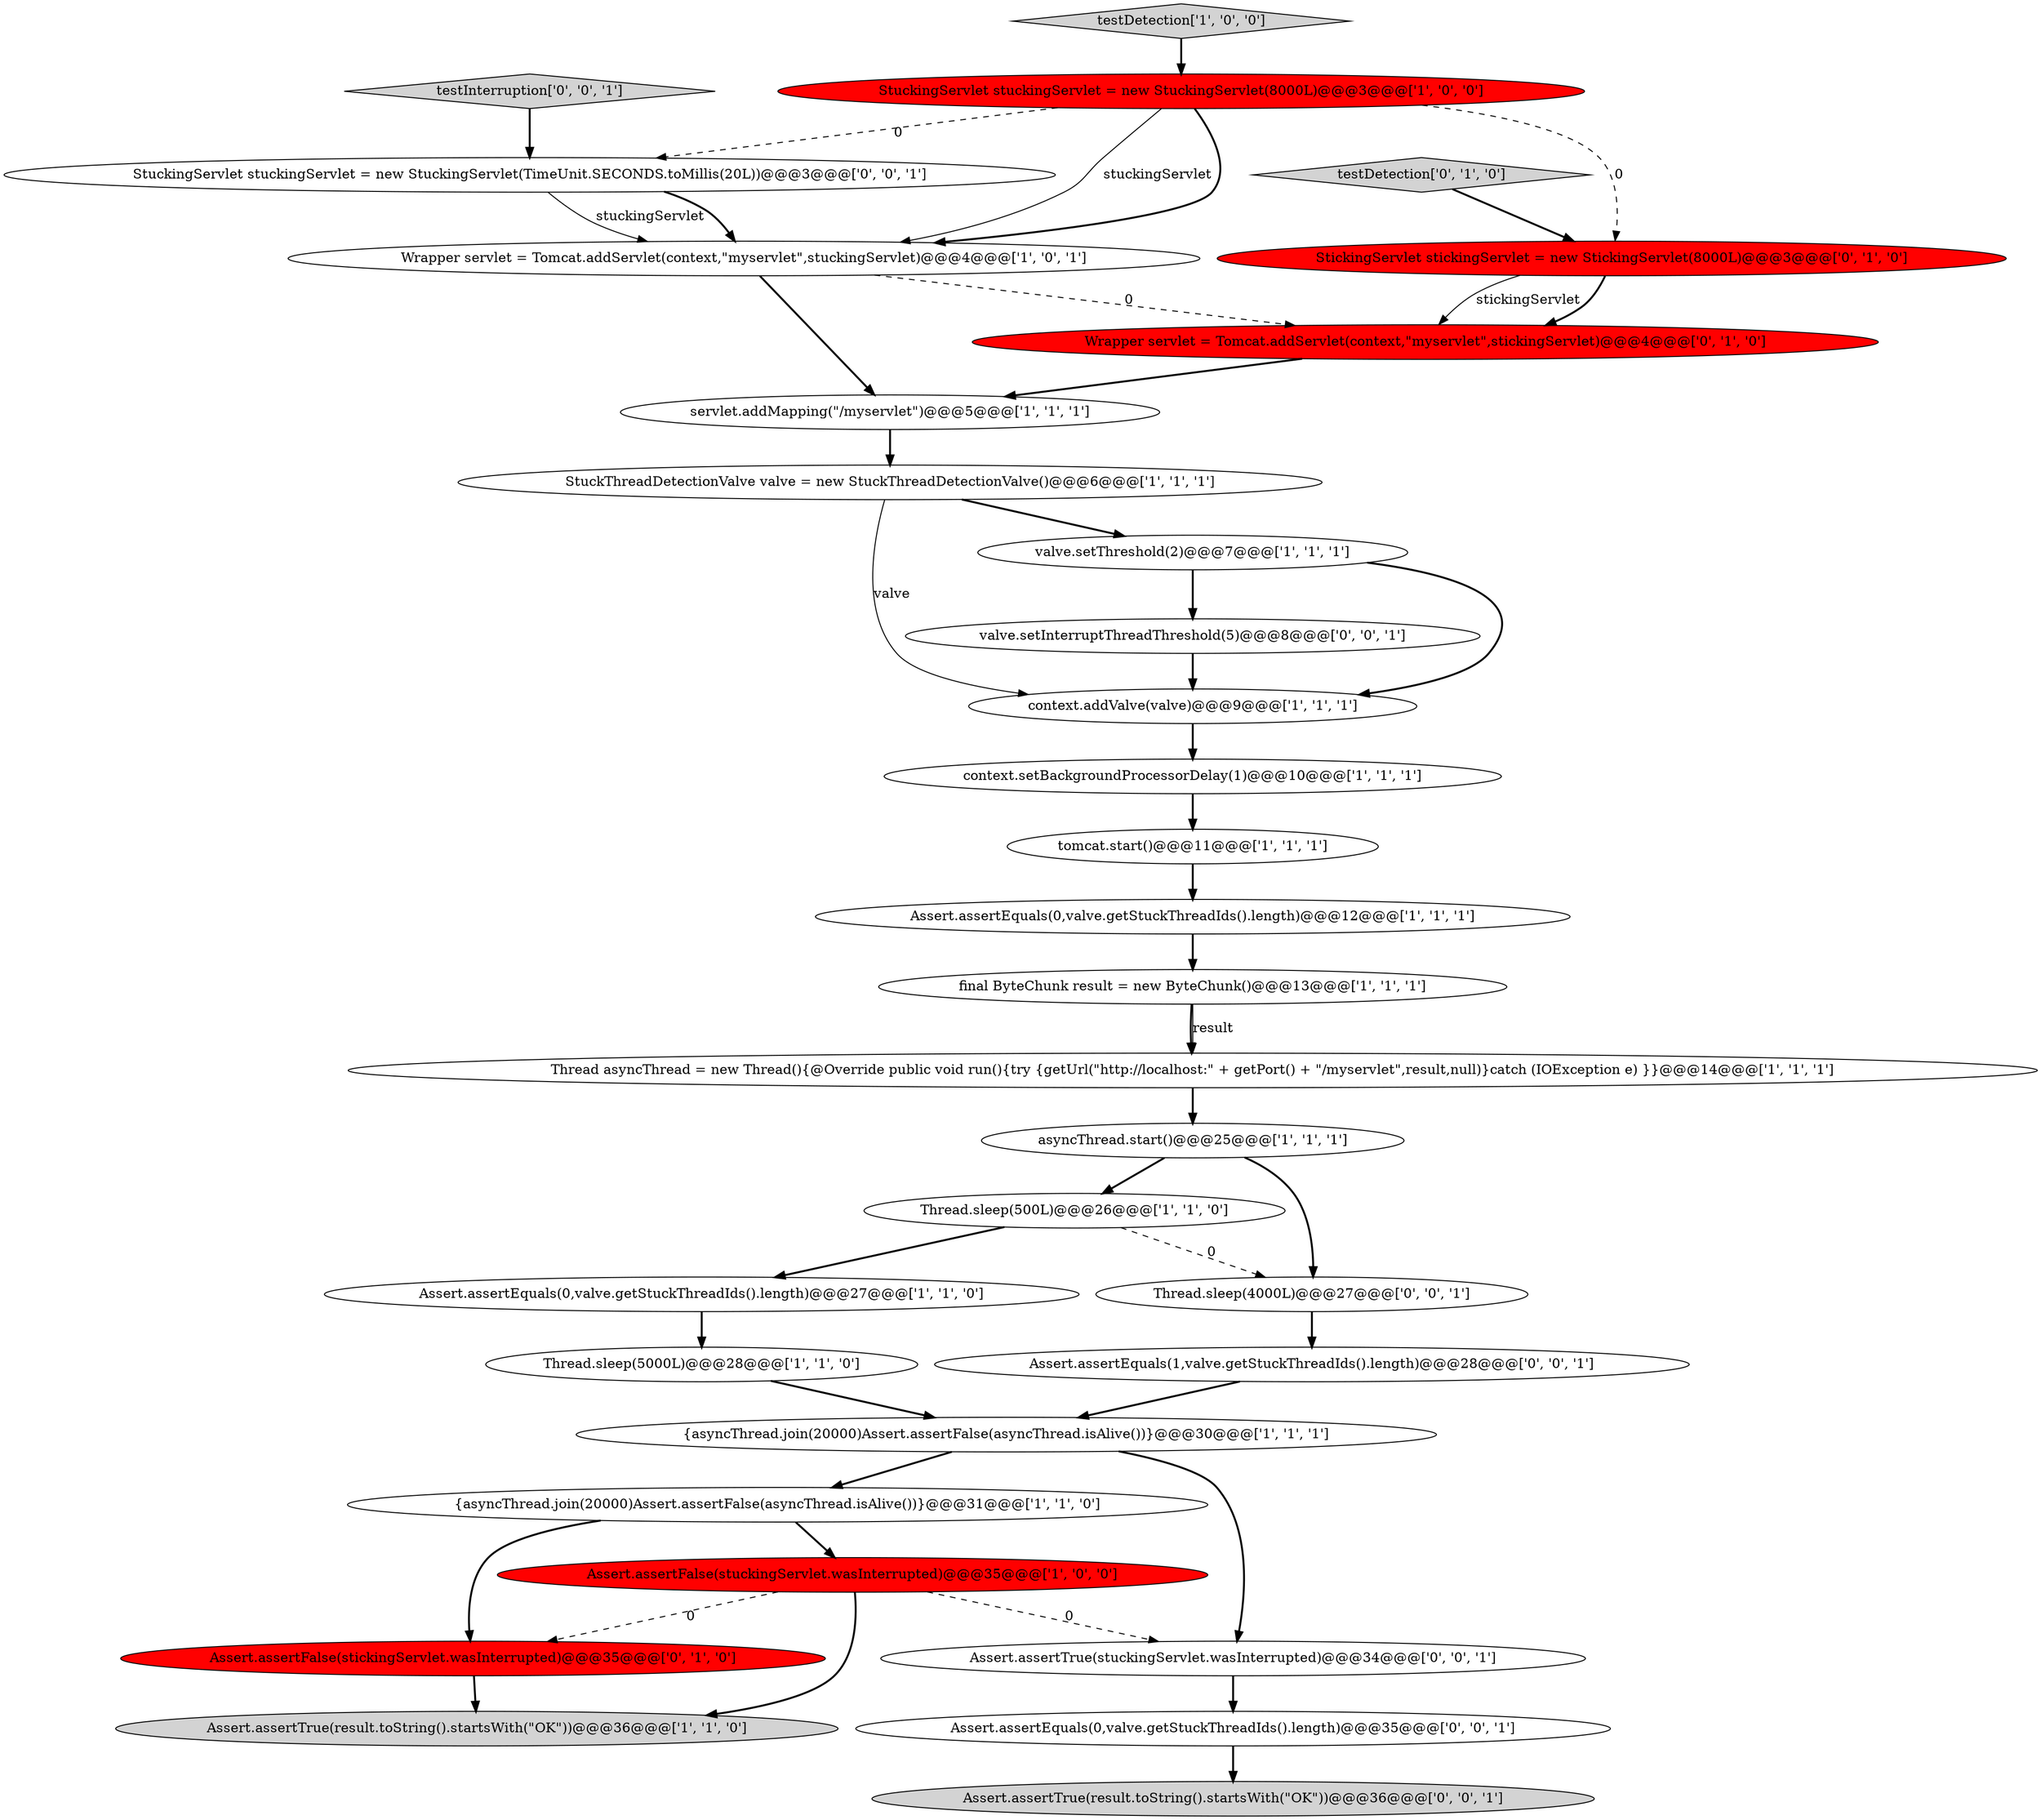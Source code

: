 digraph {
22 [style = filled, label = "Assert.assertFalse(stickingServlet.wasInterrupted)@@@35@@@['0', '1', '0']", fillcolor = red, shape = ellipse image = "AAA1AAABBB2BBB"];
26 [style = filled, label = "testInterruption['0', '0', '1']", fillcolor = lightgray, shape = diamond image = "AAA0AAABBB3BBB"];
30 [style = filled, label = "Assert.assertTrue(result.toString().startsWith(\"OK\"))@@@36@@@['0', '0', '1']", fillcolor = lightgray, shape = ellipse image = "AAA0AAABBB3BBB"];
12 [style = filled, label = "StuckThreadDetectionValve valve = new StuckThreadDetectionValve()@@@6@@@['1', '1', '1']", fillcolor = white, shape = ellipse image = "AAA0AAABBB1BBB"];
8 [style = filled, label = "{asyncThread.join(20000)Assert.assertFalse(asyncThread.isAlive())}@@@30@@@['1', '1', '1']", fillcolor = white, shape = ellipse image = "AAA0AAABBB1BBB"];
24 [style = filled, label = "Assert.assertEquals(0,valve.getStuckThreadIds().length)@@@35@@@['0', '0', '1']", fillcolor = white, shape = ellipse image = "AAA0AAABBB3BBB"];
28 [style = filled, label = "StuckingServlet stuckingServlet = new StuckingServlet(TimeUnit.SECONDS.toMillis(20L))@@@3@@@['0', '0', '1']", fillcolor = white, shape = ellipse image = "AAA0AAABBB3BBB"];
14 [style = filled, label = "context.addValve(valve)@@@9@@@['1', '1', '1']", fillcolor = white, shape = ellipse image = "AAA0AAABBB1BBB"];
23 [style = filled, label = "Wrapper servlet = Tomcat.addServlet(context,\"myservlet\",stickingServlet)@@@4@@@['0', '1', '0']", fillcolor = red, shape = ellipse image = "AAA1AAABBB2BBB"];
13 [style = filled, label = "tomcat.start()@@@11@@@['1', '1', '1']", fillcolor = white, shape = ellipse image = "AAA0AAABBB1BBB"];
1 [style = filled, label = "valve.setThreshold(2)@@@7@@@['1', '1', '1']", fillcolor = white, shape = ellipse image = "AAA0AAABBB1BBB"];
9 [style = filled, label = "testDetection['1', '0', '0']", fillcolor = lightgray, shape = diamond image = "AAA0AAABBB1BBB"];
11 [style = filled, label = "Thread.sleep(5000L)@@@28@@@['1', '1', '0']", fillcolor = white, shape = ellipse image = "AAA0AAABBB1BBB"];
18 [style = filled, label = "Wrapper servlet = Tomcat.addServlet(context,\"myservlet\",stuckingServlet)@@@4@@@['1', '0', '1']", fillcolor = white, shape = ellipse image = "AAA0AAABBB1BBB"];
27 [style = filled, label = "Assert.assertEquals(1,valve.getStuckThreadIds().length)@@@28@@@['0', '0', '1']", fillcolor = white, shape = ellipse image = "AAA0AAABBB3BBB"];
2 [style = filled, label = "Thread.sleep(500L)@@@26@@@['1', '1', '0']", fillcolor = white, shape = ellipse image = "AAA0AAABBB1BBB"];
31 [style = filled, label = "Assert.assertTrue(stuckingServlet.wasInterrupted)@@@34@@@['0', '0', '1']", fillcolor = white, shape = ellipse image = "AAA0AAABBB3BBB"];
19 [style = filled, label = "Assert.assertEquals(0,valve.getStuckThreadIds().length)@@@27@@@['1', '1', '0']", fillcolor = white, shape = ellipse image = "AAA0AAABBB1BBB"];
3 [style = filled, label = "Assert.assertFalse(stuckingServlet.wasInterrupted)@@@35@@@['1', '0', '0']", fillcolor = red, shape = ellipse image = "AAA1AAABBB1BBB"];
20 [style = filled, label = "testDetection['0', '1', '0']", fillcolor = lightgray, shape = diamond image = "AAA0AAABBB2BBB"];
10 [style = filled, label = "context.setBackgroundProcessorDelay(1)@@@10@@@['1', '1', '1']", fillcolor = white, shape = ellipse image = "AAA0AAABBB1BBB"];
0 [style = filled, label = "Assert.assertEquals(0,valve.getStuckThreadIds().length)@@@12@@@['1', '1', '1']", fillcolor = white, shape = ellipse image = "AAA0AAABBB1BBB"];
5 [style = filled, label = "asyncThread.start()@@@25@@@['1', '1', '1']", fillcolor = white, shape = ellipse image = "AAA0AAABBB1BBB"];
4 [style = filled, label = "servlet.addMapping(\"/myservlet\")@@@5@@@['1', '1', '1']", fillcolor = white, shape = ellipse image = "AAA0AAABBB1BBB"];
17 [style = filled, label = "StuckingServlet stuckingServlet = new StuckingServlet(8000L)@@@3@@@['1', '0', '0']", fillcolor = red, shape = ellipse image = "AAA1AAABBB1BBB"];
21 [style = filled, label = "StickingServlet stickingServlet = new StickingServlet(8000L)@@@3@@@['0', '1', '0']", fillcolor = red, shape = ellipse image = "AAA1AAABBB2BBB"];
6 [style = filled, label = "Thread asyncThread = new Thread(){@Override public void run(){try {getUrl(\"http://localhost:\" + getPort() + \"/myservlet\",result,null)}catch (IOException e) }}@@@14@@@['1', '1', '1']", fillcolor = white, shape = ellipse image = "AAA0AAABBB1BBB"];
15 [style = filled, label = "final ByteChunk result = new ByteChunk()@@@13@@@['1', '1', '1']", fillcolor = white, shape = ellipse image = "AAA0AAABBB1BBB"];
29 [style = filled, label = "Thread.sleep(4000L)@@@27@@@['0', '0', '1']", fillcolor = white, shape = ellipse image = "AAA0AAABBB3BBB"];
16 [style = filled, label = "Assert.assertTrue(result.toString().startsWith(\"OK\"))@@@36@@@['1', '1', '0']", fillcolor = lightgray, shape = ellipse image = "AAA0AAABBB1BBB"];
25 [style = filled, label = "valve.setInterruptThreadThreshold(5)@@@8@@@['0', '0', '1']", fillcolor = white, shape = ellipse image = "AAA0AAABBB3BBB"];
7 [style = filled, label = "{asyncThread.join(20000)Assert.assertFalse(asyncThread.isAlive())}@@@31@@@['1', '1', '0']", fillcolor = white, shape = ellipse image = "AAA0AAABBB1BBB"];
5->29 [style = bold, label=""];
28->18 [style = solid, label="stuckingServlet"];
2->19 [style = bold, label=""];
28->18 [style = bold, label=""];
8->31 [style = bold, label=""];
3->31 [style = dashed, label="0"];
22->16 [style = bold, label=""];
31->24 [style = bold, label=""];
23->4 [style = bold, label=""];
14->10 [style = bold, label=""];
9->17 [style = bold, label=""];
19->11 [style = bold, label=""];
15->6 [style = bold, label=""];
3->22 [style = dashed, label="0"];
25->14 [style = bold, label=""];
3->16 [style = bold, label=""];
12->1 [style = bold, label=""];
17->21 [style = dashed, label="0"];
0->15 [style = bold, label=""];
7->3 [style = bold, label=""];
8->7 [style = bold, label=""];
24->30 [style = bold, label=""];
20->21 [style = bold, label=""];
17->28 [style = dashed, label="0"];
7->22 [style = bold, label=""];
6->5 [style = bold, label=""];
5->2 [style = bold, label=""];
29->27 [style = bold, label=""];
15->6 [style = solid, label="result"];
18->4 [style = bold, label=""];
10->13 [style = bold, label=""];
18->23 [style = dashed, label="0"];
2->29 [style = dashed, label="0"];
12->14 [style = solid, label="valve"];
4->12 [style = bold, label=""];
11->8 [style = bold, label=""];
1->14 [style = bold, label=""];
26->28 [style = bold, label=""];
21->23 [style = solid, label="stickingServlet"];
17->18 [style = solid, label="stuckingServlet"];
1->25 [style = bold, label=""];
27->8 [style = bold, label=""];
17->18 [style = bold, label=""];
13->0 [style = bold, label=""];
21->23 [style = bold, label=""];
}
